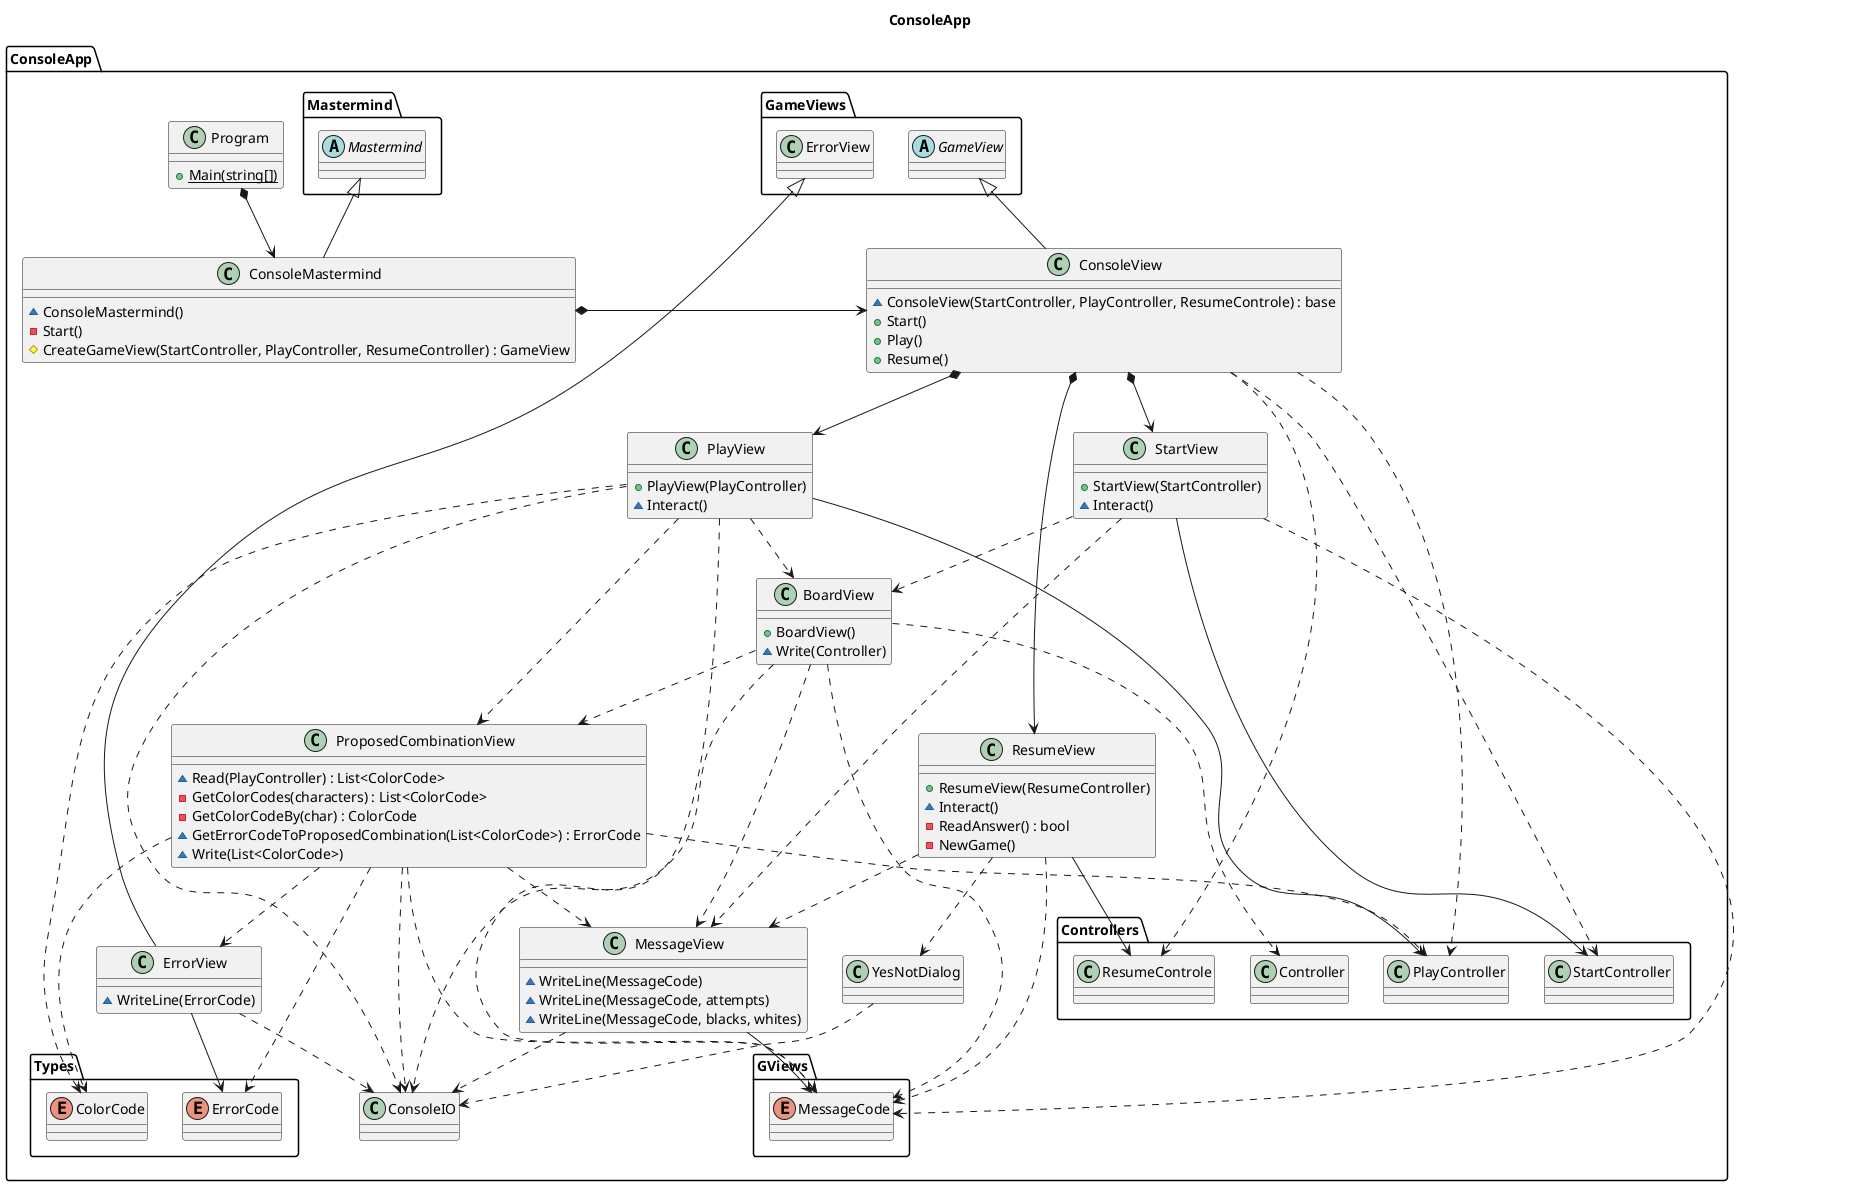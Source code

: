 @startuml ConsoleApp
title ConsoleApp
namespace ConsoleApp{    
    class Program{
        +{static} Main(string[])
    }
    Program *--> ConsoleMastermind

    class ConsoleMastermind{
        ~ConsoleMastermind()
        -Start()
        #CreateGameView(StartController, PlayController, ResumeController) : GameView
    }
    ConsoleMastermind -up-|> Mastermind.Mastermind
    ConsoleMastermind *-right-> ConsoleView

    abstract Mastermind.Mastermind{        
    }

    class ConsoleView{
        ~ConsoleView(StartController, PlayController, ResumeControle) : base
        +Start()
        +Play()
        +Resume()
    }
    ConsoleView -up-|> GameViews.GameView
    ConsoleView ..> Controllers.StartController
    ConsoleView ..> Controllers.PlayController
    ConsoleView ..> Controllers.ResumeControle
    ConsoleView *--> StartView
    ConsoleView *--> PlayView
    ConsoleView *--> ResumeView

    class StartView{
        +StartView(StartController)
        ~Interact()
    }
    StartView --> Controllers.StartController
    StartView ..> MessageView
    StartView ..> GViews.MessageCode
    StartView ..> BoardView

    class MessageView{
        ~WriteLine(MessageCode)
        ~WriteLine(MessageCode, attempts)
        ~WriteLine(MessageCode, blacks, whites)        
    }
    MessageView --> GViews.MessageCode
    MessageView ..> ConsoleIO

    class BoardView{
        +BoardView()
        ~Write(Controller)
    }
    BoardView ..> Controllers.Controller
    BoardView ..> ProposedCombinationView
    BoardView ..> MessageView
    BoardView ..> GViews.MessageCode
    BoardView ..> ConsoleIO

    class ProposedCombinationView{
        ~Read(PlayController) : List<ColorCode>
        -GetColorCodes(characters) : List<ColorCode>
        -GetColorCodeBy(char) : ColorCode
        ~GetErrorCodeToProposedCombination(List<ColorCode>) : ErrorCode
        ~Write(List<ColorCode>)
    }
    ProposedCombinationView ..> Controllers.PlayController
    ProposedCombinationView ..> Types.ColorCode
    ProposedCombinationView ..> ErrorView
    ProposedCombinationView ..> Types.ErrorCode
    ProposedCombinationView ..> MessageView
    ProposedCombinationView ..> GViews.MessageCode
    ProposedCombinationView ..> ConsoleIO

    class ErrorView {
        ~WriteLine(ErrorCode)
    }
    ErrorView -up-|> GameViews.ErrorView
    ErrorView --> Types.ErrorCode
    ErrorView ..> ConsoleIO

    class PlayView{
        +PlayView(PlayController)
        ~Interact()
    }
    PlayView --> Controllers.PlayController
    PlayView ..> ProposedCombinationView
    PlayView ..> Types.ColorCode
    PlayView ..> GViews.MessageCode
    PlayView ..> BoardView
    PlayView ..> ConsoleIO

    class ResumeView{
        +ResumeView(ResumeController)
        ~Interact()
        -ReadAnswer() : bool
        -NewGame()
    }
    ResumeView --> Controllers.ResumeControle
    ResumeView ..> MessageView
    ResumeView ..> GViews.MessageCode
    ResumeView ..> YesNotDialog

    class YesNotDialog {

    }
    YesNotDialog ..> ConsoleIO

    

    abstract Mastermind.Mastermind{}

    abstract GameViews.GameView{}

    enum GViews.MessageCode{}
    
    enum Types.ColorCode{}

    enum Types.ErrorCode{}
}
@enduml